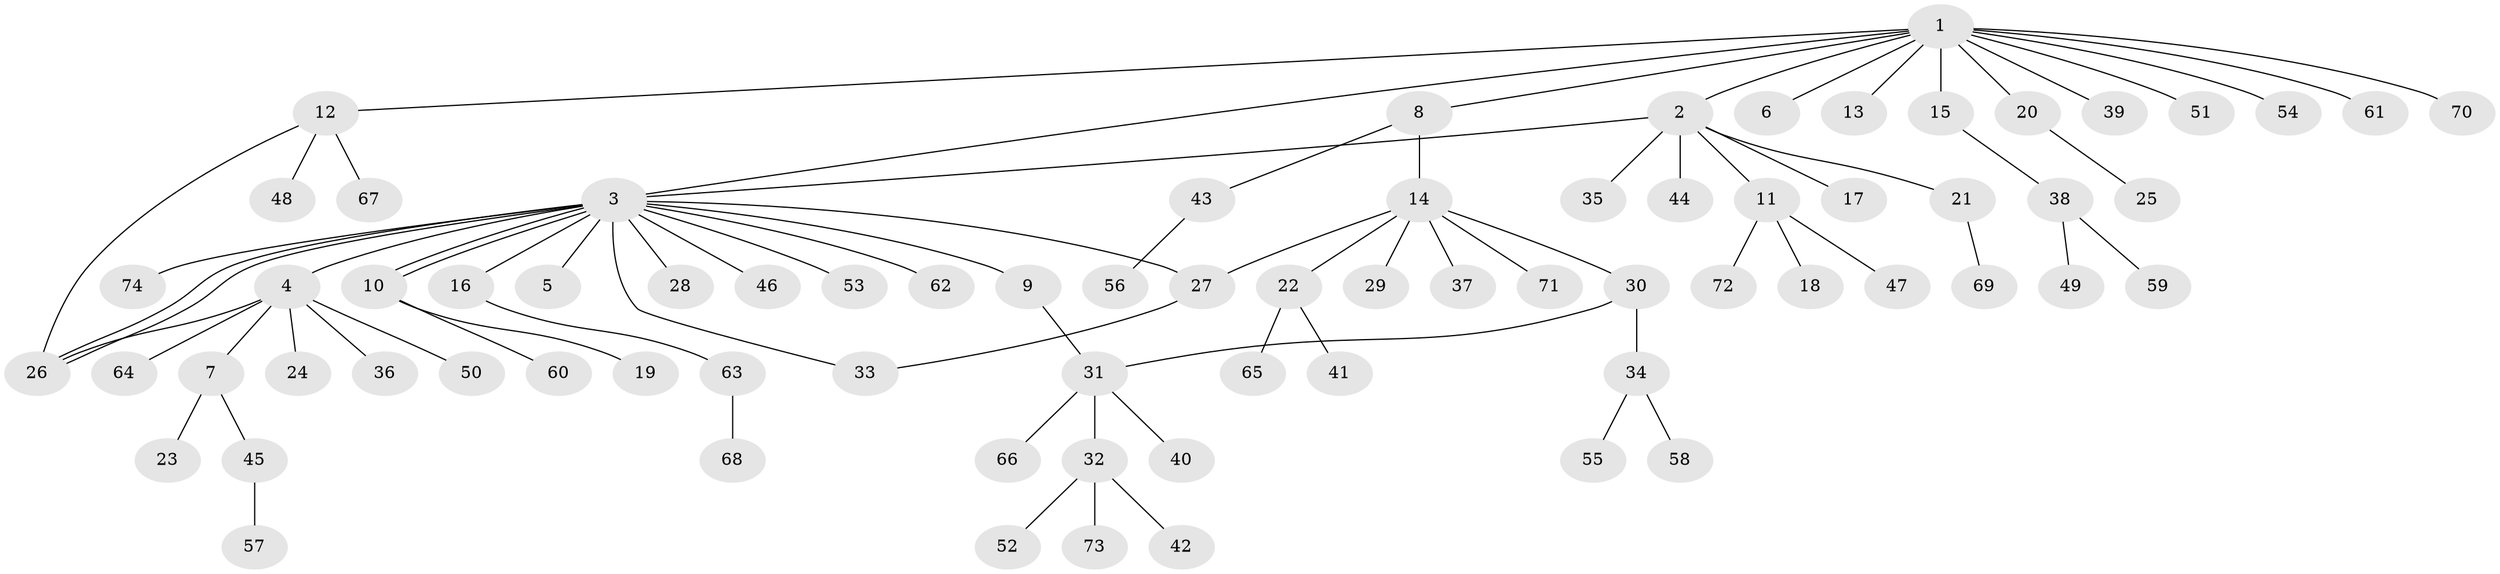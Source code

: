 // Generated by graph-tools (version 1.1) at 2025/01/03/09/25 03:01:44]
// undirected, 74 vertices, 81 edges
graph export_dot {
graph [start="1"]
  node [color=gray90,style=filled];
  1;
  2;
  3;
  4;
  5;
  6;
  7;
  8;
  9;
  10;
  11;
  12;
  13;
  14;
  15;
  16;
  17;
  18;
  19;
  20;
  21;
  22;
  23;
  24;
  25;
  26;
  27;
  28;
  29;
  30;
  31;
  32;
  33;
  34;
  35;
  36;
  37;
  38;
  39;
  40;
  41;
  42;
  43;
  44;
  45;
  46;
  47;
  48;
  49;
  50;
  51;
  52;
  53;
  54;
  55;
  56;
  57;
  58;
  59;
  60;
  61;
  62;
  63;
  64;
  65;
  66;
  67;
  68;
  69;
  70;
  71;
  72;
  73;
  74;
  1 -- 2;
  1 -- 3;
  1 -- 6;
  1 -- 8;
  1 -- 12;
  1 -- 13;
  1 -- 15;
  1 -- 20;
  1 -- 39;
  1 -- 51;
  1 -- 54;
  1 -- 61;
  1 -- 70;
  2 -- 3;
  2 -- 11;
  2 -- 17;
  2 -- 21;
  2 -- 35;
  2 -- 44;
  3 -- 4;
  3 -- 5;
  3 -- 9;
  3 -- 10;
  3 -- 10;
  3 -- 16;
  3 -- 26;
  3 -- 26;
  3 -- 27;
  3 -- 28;
  3 -- 33;
  3 -- 46;
  3 -- 53;
  3 -- 62;
  3 -- 74;
  4 -- 7;
  4 -- 24;
  4 -- 26;
  4 -- 36;
  4 -- 50;
  4 -- 64;
  7 -- 23;
  7 -- 45;
  8 -- 14;
  8 -- 43;
  9 -- 31;
  10 -- 19;
  10 -- 60;
  11 -- 18;
  11 -- 47;
  11 -- 72;
  12 -- 26;
  12 -- 48;
  12 -- 67;
  14 -- 22;
  14 -- 27;
  14 -- 29;
  14 -- 30;
  14 -- 37;
  14 -- 71;
  15 -- 38;
  16 -- 63;
  20 -- 25;
  21 -- 69;
  22 -- 41;
  22 -- 65;
  27 -- 33;
  30 -- 31;
  30 -- 34;
  31 -- 32;
  31 -- 40;
  31 -- 66;
  32 -- 42;
  32 -- 52;
  32 -- 73;
  34 -- 55;
  34 -- 58;
  38 -- 49;
  38 -- 59;
  43 -- 56;
  45 -- 57;
  63 -- 68;
}
